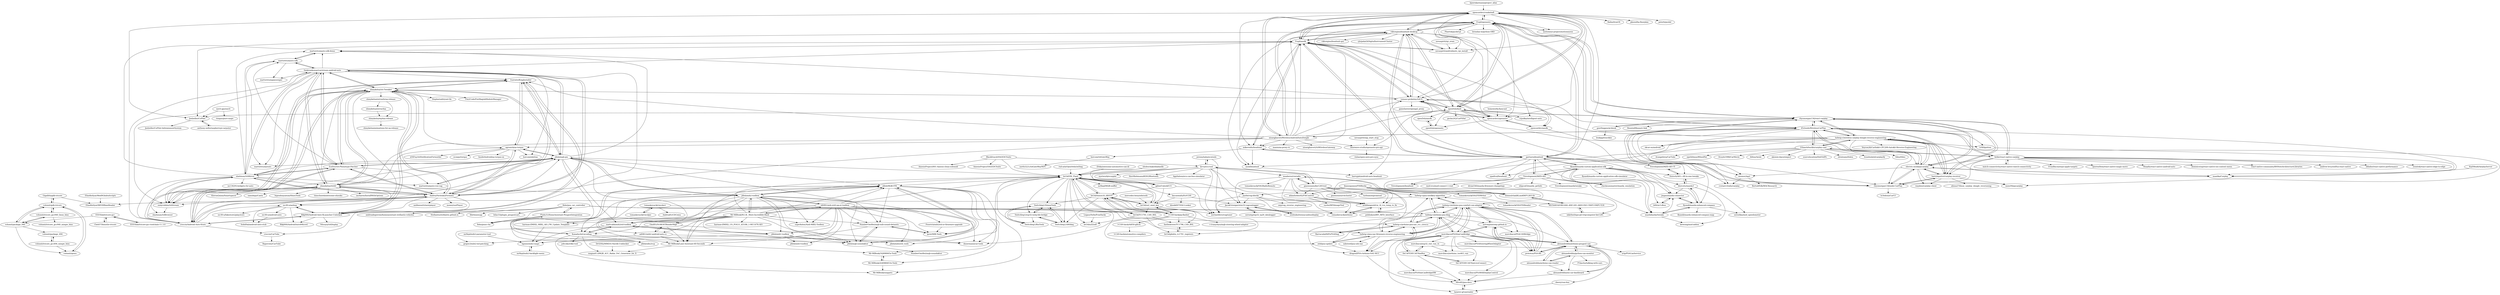 digraph G {
"opencardev/crankshaft" -> "f1xpl/openauto"
"opencardev/crankshaft" -> "viktorgino/headunit-desktop"
"opencardev/crankshaft" -> "f1xpl/aasdk"
"opencardev/crankshaft" -> "openDsh/dash"
"opencardev/crankshaft" -> "opencardev/openauto"
"opencardev/crankshaft" -> "novaspirit/androidauto_rpi_install"
"opencardev/crankshaft" -> "tomasz-grobelny/AACS"
"opencardev/crankshaft" -> "nisargjhaveri/WirelessAndroidAutoDongle"
"opencardev/crankshaft" -> "gartnera/headunit"
"opencardev/crankshaft" -> "Joelzeller/CoPilot"
"opencardev/crankshaft" -> "motioneye-project/motioneyeos" ["e"=1]
"opencardev/crankshaft" -> "mikereidis/headunit"
"opencardev/crankshaft" -> "Ralim/IronOS" ["e"=1]
"opencardev/crankshaft" -> "pkozul/ha-floorplan" ["e"=1]
"opencardev/crankshaft" -> "peterh/pyobd" ["e"=1]
"f1xpl/openauto" -> "opencardev/crankshaft"
"f1xpl/openauto" -> "f1xpl/aasdk"
"f1xpl/openauto" -> "viktorgino/headunit-desktop"
"f1xpl/openauto" -> "openDsh/dash"
"f1xpl/openauto" -> "novaspirit/androidauto_rpi_install"
"f1xpl/openauto" -> "opencardev/openauto"
"f1xpl/openauto" -> "gartnera/headunit"
"f1xpl/openauto" -> "tomasz-grobelny/AACS"
"f1xpl/openauto" -> "rhysmorgan134/react-carplay"
"f1xpl/openauto" -> "mikereidis/headunit"
"f1xpl/openauto" -> "45clouds/WirelessCarPlay"
"f1xpl/openauto" -> "nisargjhaveri/WirelessAndroidAutoDongle"
"f1xpl/openauto" -> "motioneye-project/motioneyeos" ["e"=1]
"f1xpl/openauto" -> "Pbartek/pyobd-pi" ["e"=1]
"f1xpl/openauto" -> "brendan-w/python-OBD" ["e"=1]
"birkir/react-native-carplay" -> "oblador/react-native-performance" ["e"=1]
"birkir/react-native-carplay" -> "45clouds/WirelessCarPlay"
"birkir/react-native-carplay" -> "rhysmorgan134/react-carplay"
"birkir/react-native-carplay" -> "zoontek/react-native-edge-to-edge" ["e"=1]
"birkir/react-native-carplay" -> "watch-connectivity/react-native-watch-connectivity" ["e"=1]
"birkir/react-native-carplay" -> "dominicstop/react-native-ios-context-menu" ["e"=1]
"birkir/react-native-carplay" -> "react-native-community/RNNewArchitectureLibraries" ["e"=1]
"birkir/react-native-carplay" -> "EthanArbuckle/carplay-cast"
"birkir/react-native-carplay" -> "andrew-levy/swiftui-react-native" ["e"=1]
"birkir/react-native-carplay" -> "electric-monk/pycarplay"
"birkir/react-native-carplay" -> "harrylepotter/carplay-receiver"
"birkir/react-native-carplay" -> "rhysmorgan134/node-CarPlay"
"birkir/react-native-carplay" -> "EvanBacon/expo-apple-targets" ["e"=1]
"birkir/react-native-carplay" -> "IjzerenHein/react-native-magic-move" ["e"=1]
"birkir/react-native-carplay" -> "Shopify/react-native-android-auto"
"jeremyhahn/ecutools" -> "fjvva/ecu-tool" ["e"=1]
"jeremyhahn/ecutools" -> "michaeldove/vagtuner" ["e"=1]
"homeworkc/lazycast" -> "opencardev/openauto" ["e"=1]
"KqSMea8/AirplayServer" -> "maaiika/Carplay" ["e"=1]
"LegacyNsfw/PcmHacks" -> "bri3d/a2l2xdf" ["e"=1]
"fjvva/ecu-tool" -> "jeremyhahn/ecutools" ["e"=1]
"fjvva/ecu-tool" -> "arildlangseid/vw_t4_tcu_temp_to_fis"
"fjvva/ecu-tool" -> "michaeldove/vagtuner"
"fjvva/ecu-tool" -> "mnaberez/vwradio"
"fjvva/ecu-tool" -> "nyetwurk/ecuxplot" ["e"=1]
"fjvva/ecu-tool" -> "gmenounos/kw1281test"
"fjvva/ecu-tool" -> "bri3d/VW_Flash"
"fjvva/ecu-tool" -> "HerrRiebmann/KDS2Bluetooth" ["e"=1]
"fjvva/ecu-tool" -> "JacekGreniger/stm32-vagcanlogger"
"fjvva/ecu-tool" -> "AppSaloon/ecu-can-bus-simulator"
"fjvva/ecu-tool" -> "jglim/UnlockECU" ["e"=1]
"f1xpl/aasdk" -> "tomasz-grobelny/AACS"
"f1xpl/aasdk" -> "opencardev/openauto"
"f1xpl/aasdk" -> "viktorgino/headunit-desktop"
"f1xpl/aasdk" -> "f1xpl/openauto"
"f1xpl/aasdk" -> "opencardev/aasdk"
"f1xpl/aasdk" -> "mikereidis/headunit"
"f1xpl/aasdk" -> "gartnera/headunit"
"f1xpl/aasdk" -> "anod/headunit"
"f1xpl/aasdk" -> "opencardev/crankshaft"
"f1xpl/aasdk" -> "novaspirit/androidauto_rpi_install"
"f1xpl/aasdk" -> "martoreto/aauto-sdk-demo"
"bjoernkarmann/project_alias" -> "opencardev/crankshaft" ["e"=1]
"novaspirit/androidauto_rpi_install" -> "f1xpl/aasdk"
"novaspirit/androidauto_rpi_install" -> "viktorgino/headunit-desktop"
"slashmax/AAMirror" -> "Eselter/AA-Phenotype-Patcher"
"slashmax/AAMirror" -> "endyrubbin/AAStream"
"slashmax/AAMirror" -> "thekirankumar/carstream-android-auto"
"slashmax/AAMirror" -> "shmykelsa/AA-Tweaker"
"slashmax/AAMirror" -> "martoreto/aauto-sdk"
"slashmax/AAMirror" -> "jilleb/mqb-pm"
"slashmax/AAMirror" -> "AndreyPavlenko/Fermata"
"slashmax/AAMirror" -> "croccio/Android-Auto-Store"
"slashmax/AAMirror" -> "martoreto/aauto-sdk-demo"
"slashmax/AAMirror" -> "f1xpl/aasdk"
"slashmax/AAMirror" -> "slashmax/AABrowser"
"slashmax/AAMirror" -> "shmykelsa/AAAD"
"slashmax/AAMirror" -> "ns130291/widgets-for-auto"
"slashmax/AAMirror" -> "martoreto/aauto-vex-vag"
"thekirankumar/carstream-android-auto" -> "martoreto/aauto-sdk"
"thekirankumar/carstream-android-auto" -> "Eselter/AA-Phenotype-Patcher"
"thekirankumar/carstream-android-auto" -> "slashmax/AAMirror"
"thekirankumar/carstream-android-auto" -> "AndreyPavlenko/Fermata"
"thekirankumar/carstream-android-auto" -> "shmykelsa/AA-Tweaker"
"thekirankumar/carstream-android-auto" -> "Rikj000/Android-Auto-XLauncher-Unlocked"
"thekirankumar/carstream-android-auto" -> "jilleb/mqb-pm"
"thekirankumar/carstream-android-auto" -> "martoreto/aastats"
"thekirankumar/carstream-android-auto" -> "endyrubbin/AAStream"
"thekirankumar/carstream-android-auto" -> "martoreto/aauto-sdk-demo"
"thekirankumar/carstream-android-auto" -> "borconi/obd2aa"
"thekirankumar/carstream-android-auto" -> "martoreto/aapassenger"
"thekirankumar/carstream-android-auto" -> "shmykelsa/AAAD"
"thekirankumar/carstream-android-auto" -> "fcaronte/KingInstaller"
"thekirankumar/carstream-android-auto" -> "f1xpl/aasdk"
"ludwig-v/arduino-psa-comfort-can-adapter" -> "ludwig-v/arduino-psa-diag"
"ludwig-v/arduino-psa-comfort-can-adapter" -> "morcibacsi/PSACANBridge"
"ludwig-v/arduino-psa-comfort-can-adapter" -> "ludwig-v/arduino-psa-nac_rcc_cirocco"
"ludwig-v/arduino-psa-comfort-can-adapter" -> "autowp/autowp.github.io"
"ludwig-v/arduino-psa-comfort-can-adapter" -> "ludwig-v/psa-seedkey-algorithm"
"ludwig-v/arduino-psa-comfort-can-adapter" -> "morcibacsi/PSAVanCanBridge"
"ludwig-v/arduino-psa-comfort-can-adapter" -> "dragouf/PSA-Arduino-NAC-RCC"
"ludwig-v/arduino-psa-comfort-can-adapter" -> "ludwig-v/psa-nac-firmware-reverse-engineering"
"ludwig-v/arduino-psa-comfort-can-adapter" -> "prototux/PSA-RE"
"ludwig-v/arduino-psa-comfort-can-adapter" -> "alexandreblin/arduino-peugeot-can"
"tomaskovacik/arduino" -> "arildlangseid/vw_t4_tcu_temp_to_fis"
"mnaberez/vwradio" -> "domnulvlad/KLineKWP1281Lib"
"mnaberez/vwradio" -> "gmenounos/kw1281test"
"mnaberez/vwradio" -> "arildlangseid/vw_t4_tcu_temp_to_fis"
"mnaberez/vwradio" -> "tomaskovacik/arduino"
"mnaberez/vwradio" -> "JacekGreniger/stm32-vagcanlogger"
"mnaberez/vwradio" -> "tomaskovacik/VAGRadioRemote"
"mnaberez/vwradio" -> "adamforbes92/FISCuntrol"
"tomaskovacik/VAGFISWriter" -> "tomaskovacik/VAGFISReader"
"JacekGreniger/stm32-vagcanlogger" -> "seishuku/teensycanbusdisplay"
"JacekGreniger/stm32-vagcanlogger" -> "xerootg/esp32_tp20_datalogger"
"martoreto/aauto-vex-vag" -> "jilleb/mqb-pm"
"jilleb/mqb-pm" -> "martoreto/aauto-vex-vag"
"jilleb/mqb-pm" -> "martoreto/aastats"
"jilleb/mqb-pm" -> "jilleb/mib2-toolbox"
"jilleb/mqb-pm" -> "agronick/aa-torque"
"jilleb/mqb-pm" -> "jilleb/MQB-FPA"
"jilleb/mqb-pm" -> "Eselter/AA-Phenotype-Patcher"
"jilleb/mqb-pm" -> "jilleb/mqb-soundaktor"
"jilleb/mqb-pm" -> "bri3d/VW_Flash"
"jilleb/mqb-pm" -> "jilleb/odis2vcp"
"jilleb/mqb-pm" -> "mattcabb/mib2std-toolbox"
"jilleb/mqb-pm" -> "shmykelsa/AA-Tweaker"
"jilleb/mqb-pm" -> "thekirankumar/carstream-android-auto"
"jilleb/mqb-pm" -> "martoreto/aauto-sdk-demo"
"jilleb/mqb-pm" -> "endyrubbin/AAStream"
"jilleb/mqb-pm" -> "Mr-MIBonk/Lane-Assistant-60-Seconds"
"opencardev/aasdk" -> "opencardev/openauto"
"opencardev/aasdk" -> "cvetaevvitaliy/carplay"
"martoreto/aauto-sdk" -> "martoreto/aauto-sdk-demo"
"martoreto/aauto-sdk" -> "martoreto/aastats"
"martoreto/aauto-sdk" -> "martoreto/aapassenger"
"martoreto/aauto-sdk" -> "thekirankumar/carstream-android-auto"
"Eselter/AA-Phenotype-Patcher" -> "endyrubbin/AAStream"
"Eselter/AA-Phenotype-Patcher" -> "slashmax/AAMirror"
"Eselter/AA-Phenotype-Patcher" -> "shmykelsa/AA-Tweaker"
"Eselter/AA-Phenotype-Patcher" -> "thekirankumar/carstream-android-auto"
"Eselter/AA-Phenotype-Patcher" -> "martoreto/aauto-vex-vag"
"Eselter/AA-Phenotype-Patcher" -> "jilleb/mqb-pm"
"Eselter/AA-Phenotype-Patcher" -> "AndreyPavlenko/Fermata"
"Eselter/AA-Phenotype-Patcher" -> "martoreto/aauto-sdk"
"borconi/AAGateWay" -> "north3221/AAGateWayWiFi"
"adamforbes92/FISCuntrol" -> "arildlangseid/vw_t4_tcu_temp_to_fis"
"adamforbes92/FISCuntrol" -> "tomaskovacik/arduino"
"adamforbes92/FISCuntrol" -> "surdu/MFAImageTool"
"opencardev/openauto" -> "tomasz-grobelny/AACS"
"opencardev/openauto" -> "opencardev/aasdk"
"opencardev/openauto" -> "f1xpl/aasdk"
"opencardev/openauto" -> "openDsh/openauto"
"ibanezgomez/FISBlocks" -> "adamforbes92/FISCuntrol"
"ibanezgomez/FISBlocks" -> "arildlangseid/vw_t4_tcu_temp_to_fis"
"ibanezgomez/FISBlocks" -> "tomaskovacik/arduino"
"ibanezgomez/FISBlocks" -> "mkirbst/lupo-gti-tripcomputer-kw1281"
"ibanezgomez/FISBlocks" -> "jazdw/vag-blocks"
"ibanezgomez/FISBlocks" -> "domnulvlad/KLineKWP1281Lib"
"ibanezgomez/FISBlocks" -> "tomaskovacik/VAGFISWriter"
"ibanezgomez/FISBlocks" -> "RXTX4816/OBD-KKL-KW1281-ARDUINO-TRIPCOMPUTER"
"morcibacsi/esp32_rmt_van_rx" -> "0xCAFEDECAF/VanBus"
"morcibacsi/esp32_rmt_van_rx" -> "dwery/van-bus"
"morcibacsi/esp32_rmt_van_rx" -> "morcibacsi/arduino_tss463_van"
"Cheb57/binutils-tricore" -> "EEESlab/tricore-gcc"
"martoreto/aauto-sdk-demo" -> "martoreto/aauto-sdk"
"endyrubbin/AAStream" -> "Eselter/AA-Phenotype-Patcher"
"endyrubbin/AAStream" -> "slashmax/AAMirror"
"endyrubbin/AAStream" -> "slashmax/AABrowser"
"b3ll/Ignition" -> "maaiika/Carplay"
"AndreyPavlenko/Fermata" -> "fcaronte/KingInstaller"
"AndreyPavlenko/Fermata" -> "shmykelsa/AA-Tweaker"
"AndreyPavlenko/Fermata" -> "shmykelsa/AAAD"
"AndreyPavlenko/Fermata" -> "croccio/Android-Auto-Store"
"AndreyPavlenko/Fermata" -> "thekirankumar/carstream-android-auto"
"AndreyPavlenko/Fermata" -> "Rikj000/Android-Auto-XLauncher-Unlocked"
"AndreyPavlenko/Fermata" -> "Eselter/AA-Phenotype-Patcher"
"AndreyPavlenko/Fermata" -> "moneytoo/Player" ["e"=1]
"AndreyPavlenko/Fermata" -> "jilleb/mqb-pm"
"AndreyPavlenko/Fermata" -> "endyrubbin/AAStream"
"AndreyPavlenko/Fermata" -> "sn-00-x/aa4mg"
"AndreyPavlenko/Fermata" -> "agronick/aa-torque"
"AndreyPavlenko/Fermata" -> "slashmax/AAMirror"
"AndreyPavlenko/Fermata" -> "croccio/CarTube"
"AndreyPavlenko/Fermata" -> "anilbeesetti/nextplayer" ["e"=1]
"jilleb/mib2-toolbox" -> "olli991/mib-std2-pq-zr-toolbox"
"jilleb/mib2-toolbox" -> "Mr-MIBonk/M.I.B._More-Incredible-Bash"
"jilleb/mib2-toolbox" -> "jilleb/MQB-FPA"
"jilleb/mib2-toolbox" -> "mattcabb/mib2std-toolbox"
"jilleb/mib2-toolbox" -> "jilleb/mib1-toolbox"
"jilleb/mib2-toolbox" -> "OneB1t/VcMOSTRenderMqb"
"jilleb/mib2-toolbox" -> "bri3d/VW_Flash"
"jilleb/mib2-toolbox" -> "jilleb/mqb-pm"
"jilleb/mib2-toolbox" -> "adi961/mib2-android-auto-vc"
"jilleb/mib2-toolbox" -> "Kanaduchi/vwcoding"
"jilleb/mib2-toolbox" -> "superkolos/Audi-MIB2-Toolbox"
"jilleb/mib2-toolbox" -> "lprot/MIB-Tools"
"jilleb/mib2-toolbox" -> "harman-f/MHI2_MIB2_AIO_FW_Update_Template"
"jilleb/mib2-toolbox" -> "jilleb/mqb-soundaktor"
"jilleb/mib2-toolbox" -> "NumberOneBot/mqb-mib-sound-datasets"
"tomasz-grobelny/AACS" -> "opencardev/openauto"
"tomasz-grobelny/AACS" -> "f1xpl/aasdk"
"tomasz-grobelny/AACS" -> "opencardev/aasdk"
"tomasz-grobelny/AACS" -> "openDsh/dash"
"tomasz-grobelny/AACS" -> "gamelaster/opengal_proxy"
"tomasz-grobelny/AACS" -> "viktorgino/headunit-desktop"
"tomasz-grobelny/AACS" -> "harryjph/android-auto-headunit"
"tomasz-grobelny/AACS" -> "martoreto/aauto-sdk-demo"
"45clouds/WirelessCarPlay" -> "ludwig-v/wireless-carplay-dongle-reverse-engineering"
"45clouds/WirelessCarPlay" -> "electric-monk/pycarplay"
"45clouds/WirelessCarPlay" -> "harrylepotter/carplay-receiver"
"45clouds/WirelessCarPlay" -> "maaiika/Carplay"
"45clouds/WirelessCarPlay" -> "rhysmorgan134/react-carplay"
"45clouds/WirelessCarPlay" -> "birkir/react-native-carplay"
"45clouds/WirelessCarPlay" -> "EthanArbuckle/carplay-cast"
"45clouds/WirelessCarPlay" -> "b3ll/Ignition"
"45clouds/WirelessCarPlay" -> "rhysmorgan134/node-CarPlay"
"45clouds/WirelessCarPlay" -> "tomasz-grobelny/AACS"
"45clouds/WirelessCarPlay" -> "wiomoc/iap2"
"45clouds/WirelessCarPlay" -> "nisargjhaveri/WirelessAndroidAutoDongle"
"45clouds/WirelessCarPlay" -> "okcar-os/android" ["e"=1]
"45clouds/WirelessCarPlay" -> "f1xpl/openauto"
"45clouds/WirelessCarPlay" -> "cvetaevvitaliy/carplay"
"electric-monk/pycarplay" -> "harrylepotter/carplay-receiver"
"electric-monk/pycarplay" -> "rhysmorgan134/node-CarPlay"
"electric-monk/pycarplay" -> "ludwig-v/wireless-carplay-dongle-reverse-engineering"
"electric-monk/pycarplay" -> "45clouds/WirelessCarPlay"
"electric-monk/pycarplay" -> "rhysmorgan134/react-carplay"
"electric-monk/pycarplay" -> "maaiika/Carplay"
"electric-monk/pycarplay" -> "mzyy94/gocarplay"
"electric-monk/pycarplay" -> "rayphee/carplay-client"
"electric-monk/pycarplay" -> "wiomoc/iap2"
"openDsh/dash" -> "rsjudka/intelligent-auto"
"openDsh/dash" -> "openDsh/openauto"
"openDsh/dash" -> "viktorgino/headunit-desktop"
"openDsh/dash" -> "gecko242/CarPiHat"
"openDsh/dash" -> "tomasz-grobelny/AACS"
"openDsh/dash" -> "rhysmorgan134/react-carplay"
"openDsh/dash" -> "opencardev/crankshaft"
"openDsh/dash" -> "openDsh/aasdk"
"openDsh/dash" -> "opencardev/openauto"
"openDsh/dash" -> "f1xpl/openauto"
"openDsh/dash" -> "rhysmorgan134/node-CarPlay"
"openDsh/dash" -> "bluewave-studio/openauto-pro-api"
"openDsh/dash" -> "Joelzeller/CoPilot"
"openDsh/dash" -> "electric-monk/pycarplay"
"openDsh/dash" -> "f1xpl/aasdk"
"gmenounos/kw1281test" -> "mnaberez/vwradio"
"gmenounos/kw1281test" -> "turboat/eepromtool"
"gmenounos/kw1281test" -> "domnulvlad/KLineKWP1281Lib"
"gmenounos/kw1281test" -> "fjvva/ecu-tool"
"gmenounos/kw1281test" -> "arildlangseid/vw_t4_tcu_temp_to_fis"
"gmenounos/kw1281test" -> "adamforbes92/FISCuntrol"
"gmenounos/kw1281test" -> "gmenounos/vwcluster"
"Kanaduchi/vwcoding" -> "mattcabb/mib2std-toolbox"
"Kanaduchi/vwcoding" -> "jilleb/odis2vcp"
"Kanaduchi/vwcoding" -> "jilleb/MQB-FPA"
"Kanaduchi/vwcoding" -> "joltcoke/rdks-tool"
"Kanaduchi/vwcoding" -> "magna413/MQB_ACC_Radar_FeC_Generator_for_X"
"Kanaduchi/vwcoding" -> "jilleb/mqb-soundaktor"
"Kanaduchi/vwcoding" -> "Mr-MIBonk/snippets"
"xerootg/esp32_tp20_datalogger" -> "JacekGreniger/stm32-vagcanlogger"
"morcibacsi/PSAVanCanBridge" -> "0xCAFEDECAF/VanBus"
"morcibacsi/PSAVanCanBridge" -> "autowp/autowp.github.io"
"morcibacsi/PSAVanCanBridge" -> "morcibacsi/PSAVanCanBridgeHW"
"morcibacsi/PSAVanCanBridge" -> "ludwig-v/arduino-psa-comfort-can-adapter"
"morcibacsi/PSAVanCanBridge" -> "morcibacsi/esp32_rmt_van_rx"
"morcibacsi/PSAVanCanBridge" -> "0xCAFEDECAF/VanLiveConnect"
"morcibacsi/PSAVanCanBridge" -> "prototux/PSA-RE"
"morcibacsi/PSAVanCanBridge" -> "morcibacsi/PSAWifiDisplayControl"
"morcibacsi/PSAVanCanBridge" -> "alexandreblin/arduino-peugeot-can"
"morcibacsi/PSAVanCanBridge" -> "ludwig-v/arduino-psa-diag"
"morcibacsi/PSAVanCanBridge" -> "morcibacsi/PSASteeringWheelAdapter"
"morcibacsi/PSAVanCanBridge" -> "Mive82/psa-docs"
"morcibacsi/PSAVanCanBridge" -> "lazarov-g/vanreader"
"morcibacsi/PSAVanCanBridge" -> "morcibacsi/arduino_tss463_van"
"mattcabb/mib2std-toolbox" -> "jilleb/mib1-toolbox"
"mattcabb/mib2std-toolbox" -> "Kanaduchi/vwcoding"
"mattcabb/mib2std-toolbox" -> "jilleb/mib2std_tools"
"mattcabb/mib2std-toolbox" -> "hgnme/mib2-maps"
"ludwig-v/arduino-psa-nac_rcc_cirocco" -> "ludwig-v/arduino-psa-diag"
"ludwig-v/arduino-psa-nac_rcc_cirocco" -> "dragouf/PSA-Arduino-NAC-RCC"
"ludwig-v/arduino-psa-nac_rcc_cirocco" -> "ludwig-v/arduino-psa-comfort-can-adapter"
"ludwig-v/arduino-psa-nac_rcc_cirocco" -> "ludwig-v/psa-nac-firmware-reverse-engineering"
"ludwig-v/arduino-psa-nac_rcc_cirocco" -> "Barracuda09/PyPSADiag"
"jilleb/mib1-toolbox" -> "jilleb/mib3-toolbox"
"jilleb/mib1-toolbox" -> "jilleb/mib2std_tools"
"jilleb/mib1-toolbox" -> "mattcabb/mib2std-toolbox"
"jilleb/mib1-toolbox" -> "jilleb/mqb-soundaktor"
"jilleb/mib1-toolbox" -> "hgnme/mib2-maps"
"shmykelsa/extrasforaa-release" -> "shmykelsa/extras4aa"
"shmykelsa/extrasforaa-release" -> "shmykelsa/wp4aa-release"
"openDsh/aasdk" -> "openDsh/openauto"
"openDsh/openauto" -> "openDsh/aasdk"
"0xCAFEDECAF/VanBus" -> "0xCAFEDECAF/VanLiveConnect"
"0xCAFEDECAF/VanBus" -> "morcibacsi/esp32_rmt_van_rx"
"0xCAFEDECAF/VanBus" -> "Mive82/psa-docs"
"0xCAFEDECAF/VanBus" -> "morcibacsi/PSAVanCanBridge"
"baconwaifu/PyVCDS" -> "klosik007/VAG-Looker"
"baconwaifu/PyVCDS" -> "bri3d/sa2_seed_key"
"baconwaifu/PyVCDS" -> "JacekGreniger/stm32-vagcanlogger"
"morcibacsi/PSAWifiDisplayControl" -> "Mive82/psa-docs"
"prototux/PSA-RE" -> "alexandreblin/arduino-peugeot-can"
"prototux/PSA-RE" -> "autowp/autowp.github.io"
"prototux/PSA-RE" -> "ludwig-v/psa-seedkey-algorithm"
"prototux/PSA-RE" -> "ludwig-v/arduino-psa-comfort-can-adapter"
"morcibacsi/PSAVanCanBridgeHW" -> "Mive82/psa-docs"
"maaiika/Carplay" -> "electric-monk/pycarplay"
"shmykelsa/extras4aa" -> "shmykelsa/wp4aa-release"
"b0lt/m3-dbus" -> "jmgao/mazda-connector"
"shmykelsa/wp4aa-release" -> "shmykelsa/animations-for-aa-release"
"rhysmorgan134/react-carplay" -> "rhysmorgan134/node-CarPlay"
"rhysmorgan134/react-carplay" -> "electric-monk/pycarplay"
"rhysmorgan134/react-carplay" -> "harrylepotter/carplay-receiver"
"rhysmorgan134/react-carplay" -> "45clouds/WirelessCarPlay"
"rhysmorgan134/react-carplay" -> "openDsh/dash"
"rhysmorgan134/react-carplay" -> "ludwig-v/wireless-carplay-dongle-reverse-engineering"
"rhysmorgan134/react-carplay" -> "birkir/react-native-carplay"
"rhysmorgan134/react-carplay" -> "BoostedMoose/v-link" ["e"=1]
"rhysmorgan134/react-carplay" -> "geerlingguy/pi-kiosk"
"rhysmorgan134/react-carplay" -> "f1xpl/openauto"
"iDoka/awesome-automotive-can-id" -> "bri3d/VW_Flash" ["e"=1]
"shmykelsa/AA-Tweaker" -> "Rikj000/Android-Auto-XLauncher-Unlocked"
"shmykelsa/AA-Tweaker" -> "AndreyPavlenko/Fermata"
"shmykelsa/AA-Tweaker" -> "fcaronte/KingInstaller"
"shmykelsa/AA-Tweaker" -> "Eselter/AA-Phenotype-Patcher"
"shmykelsa/AA-Tweaker" -> "shmykelsa/AAAD"
"shmykelsa/AA-Tweaker" -> "croccio/Android-Auto-Store"
"shmykelsa/AA-Tweaker" -> "sn-00-x/aa4mg"
"shmykelsa/AA-Tweaker" -> "shmykelsa/extrasforaa-release"
"shmykelsa/AA-Tweaker" -> "thekirankumar/carstream-android-auto"
"shmykelsa/AA-Tweaker" -> "jilleb/mqb-pm"
"shmykelsa/AA-Tweaker" -> "tomasz-grobelny/AACS"
"shmykelsa/AA-Tweaker" -> "endyrubbin/AAStream"
"shmykelsa/AA-Tweaker" -> "slashmax/AAMirror"
"shmykelsa/AA-Tweaker" -> "Displax/safetynet-fix" ["e"=1]
"shmykelsa/AA-Tweaker" -> "Fox2Code/FoxMagiskModuleManager" ["e"=1]
"rnd-ash/OpenVehicleDiag" -> "bri3d/VW_Flash" ["e"=1]
"shmykelsa/AAAD" -> "AndreyPavlenko/Fermata"
"shmykelsa/AAAD" -> "croccio/Android-Auto-Store"
"shmykelsa/AAAD" -> "shmykelsa/AA-Tweaker"
"shmykelsa/AAAD" -> "fcaronte/KingInstaller"
"shmykelsa/AAAD" -> "Rikj000/Android-Auto-XLauncher-Unlocked"
"shmykelsa/AAAD" -> "thekirankumar/carstream-android-auto"
"shmykelsa/AAAD" -> "jilleb/mqb-pm"
"shmykelsa/AAAD" -> "agronick/aa-torque"
"shmykelsa/AAAD" -> "legendsayantan/ShizuTools" ["e"=1]
"shmykelsa/AAAD" -> "endyrubbin/AAStream"
"shmykelsa/AAAD" -> "timschneeb/awesome-shizuku" ["e"=1]
"shmykelsa/AAAD" -> "jilleb/mib2-toolbox"
"shmykelsa/AAAD" -> "zacharee/InstallWithOptions" ["e"=1]
"shmykelsa/AAAD" -> "KieronQuinn/Smartspacer" ["e"=1]
"shmykelsa/AAAD" -> "samolego/Canta" ["e"=1]
"Flodu31/HomeAssistant-PeugeotIntegration" -> "flobz/psa_car_controller"
"Flodu31/HomeAssistant-PeugeotIntegration" -> "flobz/psacc-ha"
"ludwig-v/wireless-carplay-dongle-reverse-engineering" -> "45clouds/WirelessCarPlay"
"ludwig-v/wireless-carplay-dongle-reverse-engineering" -> "electric-monk/pycarplay"
"ludwig-v/wireless-carplay-dongle-reverse-engineering" -> "harrylepotter/carplay-receiver"
"ludwig-v/wireless-carplay-dongle-reverse-engineering" -> "maaiika/Carplay"
"ludwig-v/wireless-carplay-dongle-reverse-engineering" -> "Veyron2K/Carlinkit-CPC200-Autokit-Reverse-Engineering"
"ludwig-v/wireless-carplay-dongle-reverse-engineering" -> "rhysmorgan134/react-carplay"
"ludwig-v/wireless-carplay-dongle-reverse-engineering" -> "rhysmorgan134/node-CarPlay"
"ludwig-v/wireless-carplay-dongle-reverse-engineering" -> "okcar-os/android" ["e"=1]
"ludwig-v/wireless-carplay-dongle-reverse-engineering" -> "wiomoc/iap2"
"ludwig-v/wireless-carplay-dongle-reverse-engineering" -> "EthanArbuckle/carplay-cast"
"ludwig-v/wireless-carplay-dongle-reverse-engineering" -> "b3ll/Ignition"
"ludwig-v/wireless-carplay-dongle-reverse-engineering" -> "mzyy94/gocarplay"
"ludwig-v/wireless-carplay-dongle-reverse-engineering" -> "ludwig-v/psa-nac-firmware-reverse-engineering"
"ludwig-v/wireless-carplay-dongle-reverse-engineering" -> "tomasz-grobelny/AACS"
"ludwig-v/wireless-carplay-dongle-reverse-engineering" -> "ludwig-v/arduino-psa-comfort-can-adapter"
"olli991/mib-std2-pq-zr-toolbox" -> "jilleb/mib2-toolbox"
"olli991/mib-std2-pq-zr-toolbox" -> "Mr-MIBonk/M.I.B._More-Incredible-Bash"
"olli991/mib-std2-pq-zr-toolbox" -> "mattcabb/mib2std-toolbox"
"olli991/mib-std2-pq-zr-toolbox" -> "jilleb/MQB-FPA"
"olli991/mib-std2-pq-zr-toolbox" -> "jilleb/mib1-toolbox"
"olli991/mib-std2-pq-zr-toolbox" -> "Feserich/mib2std-zr-firmware-upgrade"
"olli991/mib-std2-pq-zr-toolbox" -> "lprot/MIB-Tools"
"olli991/mib-std2-pq-zr-toolbox" -> "bri3d/VW_Flash"
"olli991/mib-std2-pq-zr-toolbox" -> "jilleb/mib3-toolbox"
"olli991/mib-std2-pq-zr-toolbox" -> "Kanaduchi/vwcoding"
"olli991/mib-std2-pq-zr-toolbox" -> "jilleb/mib2std_tools"
"olli991/mib-std2-pq-zr-toolbox" -> "superkolos/Audi-MIB2-Toolbox"
"olli991/mib-std2-pq-zr-toolbox" -> "NumberOneBot/mqb-mib-sound-datasets"
"olli991/mib-std2-pq-zr-toolbox" -> "dnoermann/car-tools"
"olli991/mib-std2-pq-zr-toolbox" -> "Mr-MIBonk/Lane-Assistant-60-Seconds"
"bri3d/VW_Flash" -> "bri3d/Simos18_SBOOT"
"bri3d/VW_Flash" -> "bri3d/sa2_seed_key"
"bri3d/VW_Flash" -> "Switchleg1/SimosTools"
"bri3d/VW_Flash" -> "I-CAN-hack/pq-flasher"
"bri3d/VW_Flash" -> "Switchleg1/esp32-isotp-ble-bridge"
"bri3d/VW_Flash" -> "bri3d/TC1791_CAN_BSL"
"bri3d/VW_Flash" -> "Switchleg1/AMAleg"
"bri3d/VW_Flash" -> "dnoermann/car-tools"
"bri3d/VW_Flash" -> "jglim/UnlockECU" ["e"=1]
"bri3d/VW_Flash" -> "mrfixpl/MQB-sniffer"
"bri3d/VW_Flash" -> "Switchleg1/BinToolz"
"bri3d/VW_Flash" -> "baconwaifu/PyVCDS"
"bri3d/VW_Flash" -> "michaeldove/vagtuner"
"bri3d/VW_Flash" -> "jilleb/MQB-FPA"
"bri3d/VW_Flash" -> "bri3d/a2l2xdf"
"bri3d/sa2_seed_key" -> "I-CAN-hack/pq-flasher"
"bri3d/sa2_seed_key" -> "bri3d/Simos18_SBOOT"
"bri3d/sa2_seed_key" -> "bri3d/VW_Flash"
"bri3d/sa2_seed_key" -> "michaeldove/vagtuner"
"bri3d/sa2_seed_key" -> "bri3d/TC1791_CAN_BSL"
"bri3d/TC1791_CAN_BSL" -> "bri3d/Simos18_SBOOT"
"bri3d/TC1791_CAN_BSL" -> "bri3d/a2l2xdf"
"bri3d/TC1791_CAN_BSL" -> "bri3d/ghidra_tc1791_registers"
"bri3d/TC1791_CAN_BSL" -> "fastboatster/TC1796_CAN_BSL"
"bri3d/Simos18_SBOOT" -> "bri3d/TC1791_CAN_BSL"
"bri3d/Simos18_SBOOT" -> "bri3d/sa2_seed_key"
"bri3d/Simos18_SBOOT" -> "Switchleg1/SimosTools"
"bri3d/Simos18_SBOOT" -> "bri3d/VW_Flash"
"bri3d/Simos18_SBOOT" -> "bri3d/ghidra_tc1791_registers"
"bri3d/Simos18_SBOOT" -> "fastboatster/TC1796_CAN_BSL"
"bri3d/Simos18_SBOOT" -> "Switchleg1/AMAleg"
"bri3d/Simos18_SBOOT" -> "I-CAN-hack/pq-flasher"
"ludwig-v/arduino-psa-diag" -> "ludwig-v/arduino-psa-nac_rcc_cirocco"
"ludwig-v/arduino-psa-diag" -> "ludwig-v/arduino-psa-comfort-can-adapter"
"ludwig-v/arduino-psa-diag" -> "ludwig-v/psa-seedkey-algorithm"
"ludwig-v/arduino-psa-diag" -> "ludwig-v/psa-nac-firmware-reverse-engineering"
"ludwig-v/arduino-psa-diag" -> "autowp/autowp.github.io"
"ludwig-v/arduino-psa-diag" -> "Barracuda09/PyPSADiag"
"ludwig-v/arduino-psa-diag" -> "morcibacsi/PSAVanCanBridge"
"ludwig-v/arduino-psa-diag" -> "prototux/PSA-RE"
"ludwig-v/arduino-psa-diag" -> "alexandreblin/arduino-peugeot-can"
"ludwig-v/arduino-psa-diag" -> "dragouf/PSA-Arduino-NAC-RCC"
"dragouf/PSA-Arduino-NAC-RCC" -> "ludwig-v/arduino-psa-nac_rcc_cirocco"
"dragouf/PSA-Arduino-NAC-RCC" -> "Mive82/psa-docs"
"flobz/psa_car_controller" -> "Flodu31/HomeAssistant-PeugeotIntegration"
"flobz/psa_car_controller" -> "flobz/psacc-ha"
"flobz/psa_car_controller" -> "ludwig-v/psa-nac-firmware-reverse-engineering"
"flobz/psa_car_controller" -> "lelas33/plugin_peugeotcars"
"flobz/psa_car_controller" -> "andreadegiovine/homeassistant-stellantis-vehicles"
"flobz/psa_car_controller" -> "ludwig-v/arduino-psa-nac_rcc_cirocco"
"flobz/psa_car_controller" -> "ludwig-v/arduino-psa-diag"
"flobz/psa_car_controller" -> "Stellantis/stellantis.github.io"
"flobz/psa_car_controller" -> "lbbrhzn/ocpp" ["e"=1]
"flobz/psa_car_controller" -> "zeld/psa-update"
"0xCAFEDECAF/VanLiveConnect" -> "0xCAFEDECAF/VanBus"
"autowp/autowp.github.io" -> "ludwig-v/arduino-psa-comfort-can-adapter"
"autowp/autowp.github.io" -> "morcibacsi/PSAVanCanBridge"
"autowp/autowp.github.io" -> "prototux/PSA-RE"
"autowp/autowp.github.io" -> "alexandreblin/arduino-peugeot-can"
"autowp/autowp.github.io" -> "morcibacsi/PSACANBridge"
"mercedes-benz/odxtools" -> "bri3d/sa2_seed_key" ["e"=1]
"mikereidis/headunit" -> "anod/headunit"
"mikereidis/headunit" -> "f1xpl/aasdk"
"mikereidis/headunit" -> "gartnera/headunit"
"mikereidis/headunit" -> "borconi/AAGateWay"
"navit-gps/navit" -> "Joelzeller/CoPilot"
"navit-gps/navit" -> "rinigus/pure-maps" ["e"=1]
"croccio/Android-Auto-Store" -> "fcaronte/KingInstaller"
"croccio/Android-Auto-Store" -> "Rikj000/Android-Auto-XLauncher-Unlocked"
"croccio/Android-Auto-Store" -> "shmykelsa/AAAD"
"croccio/Android-Auto-Store" -> "shmykelsa/AA-Tweaker"
"croccio/Android-Auto-Store" -> "AndreyPavlenko/Fermata"
"croccio/Android-Auto-Store" -> "sn-00-x/aa4mg"
"croccio/Android-Auto-Store" -> "thekirankumar/carstream-android-auto"
"croccio/Android-Auto-Store" -> "croccio/CarTube"
"croccio/Android-Auto-Store" -> "jilleb/mqb-pm"
"mazdahacks/tweaks" -> "flyandi/mazda-enhanced-compass"
"mazdahacks/tweaks" -> "kwwong/mzd-addon"
"mazdahacks/tweaks" -> "jmgao/mazda-connector"
"jilleb/MQB-FPA" -> "jilleb/mqb-soundaktor"
"jilleb/MQB-FPA" -> "NumberOneBot/mqb-mib-sound-datasets"
"jilleb/MQB-FPA" -> "jilleb/odis2vcp"
"jilleb/MQB-FPA" -> "Kanaduchi/vwcoding"
"jilleb/MQB-FPA" -> "jilleb/mib2std_tools"
"jilleb/MQB-FPA" -> "lprot/MIB-Tools"
"jilleb/MQB-FPA" -> "Mr-MIBonk/snippets"
"jilleb/MQB-FPA" -> "Mr-MIBonk/3Q098065x-Tools"
"jilleb/MQB-FPA" -> "jilleb/mib2-toolbox"
"jilleb/MQB-FPA" -> "Mr-MIBonk/2Q0980653x-Tools"
"jilleb/MQB-FPA" -> "Mr-MIBonk/Lane-Assistant-60-Seconds"
"ludwig-v/psa-seedkey-algorithm" -> "EliasKotlyar/MED9RamReader"
"ludwig-v/psa-seedkey-algorithm" -> "ludwig-v/arduino-psa-diag"
"ludwig-v/psa-seedkey-algorithm" -> "ludwig-v/arduino-psa-comfort-can-adapter"
"ludwig-v/psa-nac-firmware-reverse-engineering" -> "ludwig-v/arduino-psa-nac_rcc_cirocco"
"ludwig-v/psa-nac-firmware-reverse-engineering" -> "zeld/psa-update"
"ludwig-v/psa-nac-firmware-reverse-engineering" -> "ludwig-v/arduino-psa-comfort-can-adapter"
"ludwig-v/psa-nac-firmware-reverse-engineering" -> "ludwig-v/arduino-psa-diag"
"ludwig-v/psa-nac-firmware-reverse-engineering" -> "ludwig-v/psa-seedkey-algorithm"
"ludwig-v/psa-nac-firmware-reverse-engineering" -> "sabsteef/psa-uds-nac"
"ludwig-v/psa-nac-firmware-reverse-engineering" -> "dragouf/PSA-Arduino-NAC-RCC"
"jglim/UnlockECU" -> "bri3d/Simos18_SBOOT" ["e"=1]
"jglim/UnlockECU" -> "bri3d/sa2_seed_key" ["e"=1]
"jglim/UnlockECU" -> "bri3d/VW_Flash" ["e"=1]
"jglim/UnlockECU" -> "ludwig-v/psa-seedkey-algorithm" ["e"=1]
"EthanArbuckle/carplay-cast" -> "45clouds/WirelessCarPlay"
"EthanArbuckle/carplay-cast" -> "Avangelista/CarTube" ["e"=1]
"EthanArbuckle/carplay-cast" -> "birkir/react-native-carplay"
"EthanArbuckle/carplay-cast" -> "epeth0mus/WheelPal"
"EthanArbuckle/carplay-cast" -> "Dcsyhi1998/CarMovie" ["e"=1]
"EthanArbuckle/carplay-cast" -> "Al4ise/Azule" ["e"=1]
"EthanArbuckle/carplay-cast" -> "akemin-dayo/simject" ["e"=1]
"EthanArbuckle/carplay-cast" -> "sourcelocation/DebToIPA" ["e"=1]
"EthanArbuckle/carplay-cast" -> "zbrateam/Zebra" ["e"=1]
"EthanArbuckle/carplay-cast" -> "ludwig-v/wireless-carplay-dongle-reverse-engineering"
"EthanArbuckle/carplay-cast" -> "itsnebulalol/carplayify"
"EthanArbuckle/carplay-cast" -> "Sileo/Sileo" ["e"=1]
"harrylepotter/carplay-receiver" -> "electric-monk/pycarplay"
"harrylepotter/carplay-receiver" -> "45clouds/WirelessCarPlay"
"harrylepotter/carplay-receiver" -> "rhysmorgan134/react-carplay"
"harrylepotter/carplay-receiver" -> "rhysmorgan134/node-CarPlay"
"harrylepotter/carplay-receiver" -> "ludwig-v/wireless-carplay-dongle-reverse-engineering"
"harrylepotter/carplay-receiver" -> "mzyy94/gocarplay"
"harrylepotter/carplay-receiver" -> "rayphee/carplay-client"
"harrylepotter/carplay-receiver" -> "aliosa27/linux_carplay_dongle_reverseeng"
"croccio/CarTube" -> "Raperowy/CarTube"
"lprot/MIB-Tools" -> "NumberOneBot/mqb-mib-sound-datasets"
"hgnme/mib2-maps" -> "mrfixpl/mib2-backlight-menu"
"rhysmorgan134/node-CarPlay" -> "rhysmorgan134/react-carplay"
"rhysmorgan134/node-CarPlay" -> "electric-monk/pycarplay"
"rhysmorgan134/node-CarPlay" -> "harrylepotter/carplay-receiver"
"rhysmorgan134/node-CarPlay" -> "k-Dobosz/CarUI"
"novaspirit/oap_start_stop" -> "bluewave-studio/openauto-pro-api"
"jmgao/mazda-connector" -> "flyandi/mazda-enhanced-compass"
"jmgao/mazda-connector" -> "b0lt/m3-dbus"
"flyandi/mazda-enhanced-compass" -> "flyandi/mazda-enhanced-compass-map"
"flyandi/mazda-enhanced-compass" -> "jmgao/mazda-connector"
"flyandi/mazda-enhanced-compass" -> "mazdahacks/tweaks"
"flyandi/mazda-enhanced-compass" -> "serezhka/mzd_speedometer"
"flyandi/mazda-enhanced-compass" -> "diorcety/mazda3"
"bri3d/ghidra_tc1791_registers" -> "fastboatster/TC1796_CAN_BSL"
"Gigallith/gdb-tricore" -> "volumit/gdb-tricore"
"Gigallith/gdb-tricore" -> "EliasKotlyar/MED9RamReader"
"Feserich/mib2std-zr-firmware-upgrade" -> "lprot/MIB-Tools"
"flobz/psacc-ha" -> "Flodu31/HomeAssistant-PeugeotIntegration"
"Mr-MIBonk/M.I.B._More-Incredible-Bash" -> "jilleb/mib2-toolbox"
"Mr-MIBonk/M.I.B._More-Incredible-Bash" -> "olli991/mib-std2-pq-zr-toolbox"
"Mr-MIBonk/M.I.B._More-Incredible-Bash" -> "harman-f/MHI2_MIB2_AIO_FW_Update_Template"
"Mr-MIBonk/M.I.B._More-Incredible-Bash" -> "adi961/mib2-android-auto-vc"
"Mr-MIBonk/M.I.B._More-Incredible-Bash" -> "OneB1t/VcMOSTRenderMqb"
"Mr-MIBonk/M.I.B._More-Incredible-Bash" -> "NumberOneBot/mqb-mib-sound-datasets"
"Mr-MIBonk/M.I.B._More-Incredible-Bash" -> "jilleb/mib1-toolbox"
"Mr-MIBonk/M.I.B._More-Incredible-Bash" -> "harman-f/MHI2_US_POG11_K5186_1-MU1476-AIO"
"Mr-MIBonk/M.I.B._More-Incredible-Bash" -> "Kanaduchi/vwcoding"
"Mr-MIBonk/M.I.B._More-Incredible-Bash" -> "bri3d/VW_Flash"
"Mr-MIBonk/M.I.B._More-Incredible-Bash" -> "jilleb/MQB-FPA"
"Mr-MIBonk/M.I.B._More-Incredible-Bash" -> "mattcabb/mib2std-toolbox"
"Mr-MIBonk/M.I.B._More-Incredible-Bash" -> "superkolos/Audi-MIB2-Toolbox"
"Mr-MIBonk/M.I.B._More-Incredible-Bash" -> "jilleb/mqb-soundaktor"
"Mr-MIBonk/M.I.B._More-Incredible-Bash" -> "Mr-MIBonk/Lane-Assistant-60-Seconds"
"I-CAN-hack/pq-flasher" -> "bri3d/sa2_seed_key"
"I-CAN-hack/pq-flasher" -> "bri3d/Simos18_SBOOT"
"I-CAN-hack/pq-flasher" -> "dnoermann/car-tools"
"I-CAN-hack/pq-flasher" -> "fastboatster/TC1796_CAN_BSL"
"I-CAN-hack/pq-flasher" -> "bri3d/VW_Flash"
"I-CAN-hack/pq-flasher" -> "I-CAN-hack/rh850-glitch"
"I-CAN-hack/pq-flasher" -> "v-ivanyshyn/mqb-steering-wheel-adapter"
"zeld/psa-update" -> "ludwig-v/psa-nac-firmware-reverse-engineering"
"zeld/psa-update" -> "ludwig-v/arduino-psa-nac_rcc_cirocco"
"zeld/psa-update" -> "dragouf/PSA-Arduino-NAC-RCC"
"dwery/van-bus" -> "lazarov-g/vanreader"
"wiomoc/iap2" -> "cvetaevvitaliy/carplay"
"wiomoc/iap2" -> "BertoldVdb/WACResearch"
"sn-00-x/aa4mg" -> "Rikj000/Android-Auto-XLauncher-Unlocked"
"sn-00-x/aa4mg" -> "sn-00-x/android-auto"
"sn-00-x/aa4mg" -> "SolidHal/android-auto-stub"
"sn-00-x/aa4mg" -> "sn-00-x/fakestore2playstore" ["e"=1]
"sn-00-x/aa4mg" -> "Rikj000/AndroidAuto4MicroG"
"tomaskovacik/vwcdavr" -> "tomaskovacik/vwcdpic"
"tomaskovacik/vwcdavr" -> "Andrea81/CDCemu"
"tomaskovacik/vwcdavr" -> "tomaskovacik/arduino"
"tomaskovacik/vwcdpic" -> "tomaskovacik/vwcdavr"
"EEESlab/tricore-gcc-toolchain-11.3.0" -> "EEESlab/tricore-gcc"
"fastboatster/TC1796_CAN_BSL" -> "bri3d/ghidra_tc1791_registers"
"volumit/tricore_gcc494_mingw_bins" -> "volumit/package_494"
"volumit/tricore_gcc494_mingw_bins" -> "volumit/qemu"
"volumit/package_494" -> "volumit/tricore_gcc494_mingw_bins"
"jilleb/mqb-soundaktor" -> "NumberOneBot/mqb-mib-sound-datasets"
"jilleb/mqb-soundaktor" -> "NumberOneBot/mqb-soundaktor"
"jilleb/mqb-soundaktor" -> "jilleb/MQB-FPA"
"NumberOneBot/mqb-mib-sound-datasets" -> "lprot/MIB-Tools"
"NumberOneBot/mqb-mib-sound-datasets" -> "jilleb/mqb-soundaktor"
"NumberOneBot/mqb-mib-sound-datasets" -> "hgnme/mib2-maps"
"mrfixpl/mib2-backlight-menu" -> "hgnme/mib2-maps"
"Switchleg1/SimosTools" -> "Switchleg1/BinToolz"
"Switchleg1/SimosTools" -> "Switchleg1/esp32-isotp-ble-bridge"
"Switchleg1/SimosTools" -> "Switchleg1/AMAleg"
"Switchleg1/esp32-isotp-ble-bridge" -> "Switchleg1/AMAleg"
"Switchleg1/esp32-isotp-ble-bridge" -> "Switchleg1/SimosTools"
"Switchleg1/esp32-isotp-ble-bridge" -> "Switchleg1/BinToolz"
"Switchleg1/AMAleg" -> "Switchleg1/esp32-isotp-ble-bridge"
"Switchleg1/AMAleg" -> "Switchleg1/SimosTools"
"pohlinkzei/RPi_MFD_Interface" -> "arildlangseid/vw_t4_tcu_temp_to_fis"
"volumit/qemu" -> "volumit/gdb-tricore"
"volumit/gdb-tricore" -> "volumit/qemu"
"volumit/gdb-tricore" -> "volumit/package_940"
"volumit/gdb-tricore" -> "volumit/tricore_gcc940_linux_bins"
"volumit/gdb-tricore" -> "Gigallith/gdb-tricore"
"seishuku/teensycanbusdisplay" -> "JacekGreniger/stm32-vagcanlogger"
"volumit/package_940" -> "volumit/gdb-tricore"
"volumit/package_940" -> "volumit/tricore_gcc940_linux_bins"
"volumit/package_940" -> "volumit/qemu"
"volumit/package_940" -> "volumit/package_494"
"volumit/tricore_gcc940_linux_bins" -> "volumit/package_940"
"volumit/tricore_gcc940_linux_bins" -> "volumit/gdb-tricore"
"volumit/tricore_gcc940_linux_bins" -> "volumit/tricore_gcc940_mingw_bins"
"EEESlab/tricore-gcc" -> "EEESlab/tricore-gcc-toolchain-11.3.0"
"EEESlab/tricore-gcc" -> "Cheb57/binutils-tricore"
"EEESlab/tricore-gcc" -> "volumit/package_940"
"diorcety/mazda3" -> "flyandi/mazda-enhanced-compass"
"diorcety/mazda3" -> "kwwong/mzd-addon"
"diorcety/mazda3" -> "jmgao/mazda-connector"
"diorcety/mazda3" -> "Siutsch/AIO---All-in-one-tweaks"
"mrfixpl/mib2-parameter-tool" -> "hgnme/mib2-maps"
"bluewave-studio/openauto-pro-api" -> "rizlas/open-auto-pro-sync"
"I-CAN-hack/rh850-glitch" -> "I-CAN-hack/automotive-compilers"
"Mive82/psa-docs" -> "lazarov-g/vanreader"
"gartnera/headunit" -> "Trevelopment/MZD-AIO"
"gartnera/headunit" -> "spadival/headunit"
"gartnera/headunit" -> "Siutsch/AIO---All-in-one-tweaks"
"gartnera/headunit" -> "flyandi/mazda-custom-application-sdk"
"gartnera/headunit" -> "f1xpl/aasdk"
"gartnera/headunit" -> "viktorgino/headunit-desktop"
"gartnera/headunit" -> "Trevelopment/headunit"
"gartnera/headunit" -> "anod/headunit"
"gartnera/headunit" -> "mikereidis/headunit"
"gartnera/headunit" -> "Trevelopment/MZD-AIO-TI"
"gartnera/headunit" -> "flyandi/mazda-enhanced-compass"
"gartnera/headunit" -> "f1xpl/openauto"
"gartnera/headunit" -> "tomasz-grobelny/AACS"
"gartnera/headunit" -> "jmgao/mazda-connector"
"gartnera/headunit" -> "mazdahacks/tweaks"
"watch-connectivity/react-native-watch-connectivity" -> "birkir/react-native-carplay" ["e"=1]
"RXTX4816/OBD-KKL-KW1281-ARDUINO-TRIPCOMPUTER" -> "domnulvlad/KLineKWP1281Lib"
"RXTX4816/OBD-KKL-KW1281-ARDUINO-TRIPCOMPUTER" -> "mkirbst/lupo-gti-tripcomputer-kw1281"
"EliasKotlyar/Med9GhidraScripts" -> "EliasKotlyar/MED9RamReader"
"Switchleg1/BinToolz" -> "Switchleg1/SimosTools"
"Mr-MIBonk/Lane-Assistant-60-Seconds" -> "Mr-MIBonk/3Q098065x-Tools"
"Mr-MIBonk/Lane-Assistant-60-Seconds" -> "magna413/MQB_ACC_Radar_FeC_Generator_for_X"
"harman-f/MHI2_MIB2_AIO_FW_Update_Template" -> "hgnme/mib2-maps"
"Siutsch/AIO---All-in-one-tweaks" -> "Trevelopment/MZD-AIO-TI"
"Siutsch/AIO---All-in-one-tweaks" -> "diorcety/mazda3"
"flyandi/mazda-custom-application-sdk" -> "flyandi/mazda-enhanced-compass"
"flyandi/mazda-custom-application-sdk" -> "flyandi/mazda-custom-application-sdk-simulator"
"flyandi/mazda-custom-application-sdk" -> "diorcety/mazda3"
"flyandi/mazda-custom-application-sdk" -> "Trevelopment/MZD-AIO"
"flyandi/mazda-custom-application-sdk" -> "spadival/headunit"
"flyandi/mazda-custom-application-sdk" -> "checksummaster/mazda_emulation"
"flyandi/mazda-custom-application-sdk" -> "gartnera/headunit"
"flyandi/mazda-custom-application-sdk" -> "b0lt/m3-dbus"
"flyandi/mazda-custom-application-sdk" -> "jmgao/mazda-connector"
"flyandi/mazda-custom-application-sdk" -> "serezhka/mzd_speedometer"
"flyandi/mazda-custom-application-sdk" -> "Siutsch/AIO---All-in-one-tweaks"
"flyandi/mazda-custom-application-sdk" -> "mazdahacks/tweaks"
"arildlangseid/vw_t4_tcu_temp_to_fis" -> "tomaskovacik/arduino"
"arildlangseid/vw_t4_tcu_temp_to_fis" -> "pohlinkzei/RPi_MFD_Interface"
"domnulvlad/KLineKWP1281Lib" -> "RXTX4816/OBD-KKL-KW1281-ARDUINO-TRIPCOMPUTER"
"domnulvlad/KLineKWP1281Lib" -> "mnaberez/vwradio"
"anod/headunit" -> "harryjph/android-auto-headunit"
"anthony-mills/raspberrypi-carputer" -> "Joelzeller/CoPilot"
"Trevelopment/MZD-AIO" -> "gartnera/headunit"
"Trevelopment/MZD-AIO" -> "flyandi/mazda-custom-application-sdk"
"Trevelopment/MZD-AIO" -> "mzd-evo/mzd-connect-1-root"
"Trevelopment/MZD-AIO" -> "Trevelopment/headunit"
"Trevelopment/MZD-AIO" -> "drone540/mazda-firmware-changelogs"
"Trevelopment/MZD-AIO" -> "shipcod3/mazda_getInfo"
"Trevelopment/MZD-AIO" -> "mazdahacks/tweaks"
"Trevelopment/MZD-AIO" -> "Trevelopment/mazdatweaks"
"Trevelopment/MZD-AIO" -> "checksummaster/mazda_emulation"
"nisargjhaveri/WirelessAndroidAutoDongle" -> "manio/aa-proxy-rs"
"nisargjhaveri/WirelessAndroidAutoDongle" -> "tomasz-grobelny/AACS"
"nisargjhaveri/WirelessAndroidAutoDongle" -> "45clouds/WirelessCarPlay"
"nisargjhaveri/WirelessAndroidAutoDongle" -> "f1xpl/aasdk"
"nisargjhaveri/WirelessAndroidAutoDongle" -> "opencardev/crankshaft"
"nisargjhaveri/WirelessAndroidAutoDongle" -> "f1xpl/openauto"
"nisargjhaveri/WirelessAndroidAutoDongle" -> "agronick/aa-torque"
"nisargjhaveri/WirelessAndroidAutoDongle" -> "openDsh/dash"
"nisargjhaveri/WirelessAndroidAutoDongle" -> "mikereidis/headunit"
"nisargjhaveri/WirelessAndroidAutoDongle" -> "AndreyPavlenko/Fermata"
"nisargjhaveri/WirelessAndroidAutoDongle" -> "viktorgino/headunit-desktop"
"nisargjhaveri/WirelessAndroidAutoDongle" -> "nisargjhaveri/AAWirelessGateway"
"nisargjhaveri/WirelessAndroidAutoDongle" -> "shmykelsa/AAAD"
"nisargjhaveri/WirelessAndroidAutoDongle" -> "bluewave-studio/openauto-pro-api"
"nisargjhaveri/WirelessAndroidAutoDongle" -> "fcaronte/KingInstaller"
"agronick/aa-torque" -> "fcaronte/KingInstaller"
"agronick/aa-torque" -> "jilleb/mqb-pm"
"agronick/aa-torque" -> "borconi/obd2aa"
"agronick/aa-torque" -> "Inside4ndroid/aa-torque-ex"
"agronick/aa-torque" -> "ztNFny/AANotificationForwarder"
"agronick/aa-torque" -> "shmykelsa/AA-Tweaker"
"agronick/aa-torque" -> "econpy/torque" ["e"=1]
"agronick/aa-torque" -> "AndreyPavlenko/Fermata"
"fcaronte/KingInstaller" -> "Rikj000/Android-Auto-XLauncher-Unlocked"
"fcaronte/KingInstaller" -> "AndreyPavlenko/Fermata"
"fcaronte/KingInstaller" -> "croccio/Android-Auto-Store"
"fcaronte/KingInstaller" -> "shmykelsa/AA-Tweaker"
"fcaronte/KingInstaller" -> "agronick/aa-torque"
"Rikj000/Android-Auto-XLauncher-Unlocked" -> "sn-00-x/aa4mg"
"Rikj000/Android-Auto-XLauncher-Unlocked" -> "fcaronte/KingInstaller"
"Rikj000/Android-Auto-XLauncher-Unlocked" -> "shmykelsa/AA-Tweaker"
"Rikj000/Android-Auto-XLauncher-Unlocked" -> "croccio/Android-Auto-Store"
"Rikj000/Android-Auto-XLauncher-Unlocked" -> "Nitsuya/AADisplay"
"Rikj000/Android-Auto-XLauncher-Unlocked" -> "Rikj000/AndroidAuto4MicroG"
"DrGER2/MMI3G-Navdb-Unblocker" -> "magna413/MQB_ACC_Radar_FeC_Generator_for_X"
"Trevelopment/MZD-AIO-TI" -> "Siutsch/AIO---All-in-one-tweaks"
"Blackfrosch/VAGEDCSuite" -> "fjvva/ecu-tool"
"Blackfrosch/VAGEDCSuite" -> "AmesisProject/VAGEDCSuite"
"Blackfrosch/VAGEDCSuite" -> "bri3d/VW_Flash"
"Blackfrosch/VAGEDCSuite" -> "AmesisProject/001-Amesis-clean-solenoid"
"alexandreblin/python-can-monitor" -> "alexandreblin/arduino-can-reader"
"alexandreblin/python-can-monitor" -> "alexandreblin/arduino-peugeot-can"
"alexandreblin/python-can-monitor" -> "alexandreblin/ios-car-dashboard"
"alexandreblin/python-can-monitor" -> "P1kachu/talking-with-cars"
"alexandreblin/arduino-peugeot-can" -> "alexandreblin/arduino-can-reader"
"alexandreblin/arduino-peugeot-can" -> "alexandreblin/ios-car-dashboard"
"alexandreblin/arduino-peugeot-can" -> "prototux/PSA-RE"
"alexandreblin/arduino-peugeot-can" -> "alexandreblin/python-can-monitor"
"alexandreblin/arduino-peugeot-can" -> "autowp/autowp.github.io"
"alexandreblin/arduino-peugeot-can" -> "ludwig-v/arduino-psa-comfort-can-adapter"
"alexandreblin/arduino-peugeot-can" -> "xrip/PSACanService"
"alexandreblin/ios-car-dashboard" -> "alexandreblin/arduino-peugeot-can"
"alexandreblin/ios-car-dashboard" -> "Mive82/psa-docs"
"viktorgino/headunit-desktop" -> "f1xpl/aasdk"
"viktorgino/headunit-desktop" -> "openDsh/dash"
"viktorgino/headunit-desktop" -> "rsjudka/intelligent-auto"
"viktorgino/headunit-desktop" -> "opencardev/crankshaft"
"viktorgino/headunit-desktop" -> "gartnera/headunit"
"viktorgino/headunit-desktop" -> "f1xpl/openauto"
"viktorgino/headunit-desktop" -> "Joelzeller/CoPilot"
"viktorgino/headunit-desktop" -> "tomasz-grobelny/AACS"
"viktorgino/headunit-desktop" -> "novaspirit/androidauto_rpi_install"
"viktorgino/headunit-desktop" -> "opencardev/openauto"
"viktorgino/headunit-desktop" -> "anod/headunit"
"viktorgino/headunit-desktop" -> "cjtejada/QtDigitalInstrumentCluster"
"viktorgino/headunit-desktop" -> "viktorgino/headunit-gui"
"Joelzeller/CoPilot" -> "Joelzeller/CoPilot-InfotainmentSystem"
"Joelzeller/CoPilot" -> "anthony-mills/raspberrypi-carputer"
"OneB1t/VcMOSTRenderMqb" -> "adi961/mib2-android-auto-vc"
"OneB1t/VcMOSTRenderMqb" -> "grajen3/mib2-lsd-patching"
"OneB1t/VcMOSTRenderMqb" -> "dnoermann/car-tools"
"OneB1t/VcMOSTRenderMqb" -> "Mr-MIBonk/Lane-Assistant-60-Seconds"
"alexandreblin/arduino-can-reader" -> "alexandreblin/python-can-monitor"
"alexandreblin/arduino-can-reader" -> "alexandreblin/arduino-peugeot-can"
"alexandreblin/arduino-can-reader" -> "alexandreblin/ios-car-dashboard"
"novaspirit/rpi_zram" -> "novaspirit/androidauto_rpi_install" ["e"=1]
"sn-00-x/android-auto" -> "SolidHal/android-auto-stub"
"uholeschak/ediabaslib" -> "bri3d/VW_Flash" ["e"=1]
"uholeschak/ediabaslib" -> "jazdw/vag-blocks" ["e"=1]
"adi961/mib2-android-auto-vc" -> "OneB1t/VcMOSTRenderMqb"
"adi961/mib2-android-auto-vc" -> "grajen3/mib2-lsd-patching"
"adi961/mib2-android-auto-vc" -> "dnoermann/car-tools"
"adi961/mib2-android-auto-vc" -> "Mr-MIBonk/Lane-Assistant-60-Seconds"
"Mr-MIBonk/3Q098065x-Tools" -> "Mr-MIBonk/2Q0980653x-Tools"
"Mr-MIBonk/2Q0980653x-Tools" -> "Mr-MIBonk/3Q098065x-Tools"
"Mr-MIBonk/2Q0980653x-Tools" -> "Mr-MIBonk/snippets"
"geerlingguy/pi-kiosk" -> "leukipp/touchkio"
"geerlingguy/pi-kiosk" -> "rhysmorgan134/react-carplay"
"lazarov-g/vanreader" -> "Mive82/psa-docs"
"jazdw/vag-blocks" -> "JacekGreniger/stm32-vagcanlogger"
"jazdw/vag-blocks" -> "michaeldove/vagtuner"
"jazdw/vag-blocks" -> "arildlangseid/vw_t4_tcu_temp_to_fis"
"jazdw/vag-blocks" -> "aep/vag_reverse_engineering"
"jazdw/vag-blocks" -> "seishuku/teensycanbusdisplay"
"mkirbst/lupo-gti-tripcomputer-kw1281" -> "RXTX4816/OBD-KKL-KW1281-ARDUINO-TRIPCOMPUTER"
"opencardev/crankshaft" ["l"="-14.749,-25.165"]
"f1xpl/openauto" ["l"="-14.756,-25.126"]
"viktorgino/headunit-desktop" ["l"="-14.766,-25.155"]
"f1xpl/aasdk" ["l"="-14.78,-25.172"]
"openDsh/dash" ["l"="-14.782,-25.122"]
"opencardev/openauto" ["l"="-14.782,-25.142"]
"novaspirit/androidauto_rpi_install" ["l"="-14.763,-25.187"]
"tomasz-grobelny/AACS" ["l"="-14.797,-25.147"]
"nisargjhaveri/WirelessAndroidAutoDongle" ["l"="-14.823,-25.158"]
"gartnera/headunit" ["l"="-14.701,-25.156"]
"Joelzeller/CoPilot" ["l"="-14.718,-25.199"]
"motioneye-project/motioneyeos" ["l"="42.518,7.702", "c"=818]
"mikereidis/headunit" ["l"="-14.731,-25.149"]
"Ralim/IronOS" ["l"="59.985,0.094", "c"=121]
"pkozul/ha-floorplan" ["l"="-14.876,-39.419", "c"=64]
"peterh/pyobd" ["l"="-14.605,-24.508", "c"=236]
"rhysmorgan134/react-carplay" ["l"="-14.763,-25.065"]
"45clouds/WirelessCarPlay" ["l"="-14.786,-25.069"]
"Pbartek/pyobd-pi" ["l"="-14.63,-24.511", "c"=236]
"brendan-w/python-OBD" ["l"="-14.597,-24.446", "c"=236]
"birkir/react-native-carplay" ["l"="-14.757,-25.033"]
"oblador/react-native-performance" ["l"="5.672,-27.77", "c"=56]
"zoontek/react-native-edge-to-edge" ["l"="5.758,-27.77", "c"=56]
"watch-connectivity/react-native-watch-connectivity" ["l"="5.968,-27.652", "c"=56]
"dominicstop/react-native-ios-context-menu" ["l"="5.826,-27.696", "c"=56]
"react-native-community/RNNewArchitectureLibraries" ["l"="5.631,-27.795", "c"=56]
"EthanArbuckle/carplay-cast" ["l"="-14.762,-25.007"]
"andrew-levy/swiftui-react-native" ["l"="5.825,-27.761", "c"=56]
"electric-monk/pycarplay" ["l"="-14.791,-25.046"]
"harrylepotter/carplay-receiver" ["l"="-14.811,-25.043"]
"rhysmorgan134/node-CarPlay" ["l"="-14.804,-25.063"]
"EvanBacon/expo-apple-targets" ["l"="5.879,-27.776", "c"=56]
"IjzerenHein/react-native-magic-move" ["l"="3.395,-28.305", "c"=23]
"Shopify/react-native-android-auto" ["l"="-14.719,-25.004"]
"jeremyhahn/ecutools" ["l"="-14.52,-24.477", "c"=236]
"fjvva/ecu-tool" ["l"="-14.963,-25.537"]
"michaeldove/vagtuner" ["l"="-14.954,-25.507"]
"homeworkc/lazycast" ["l"="41.057,7.17", "c"=602]
"KqSMea8/AirplayServer" ["l"="41.008,7.344", "c"=602]
"maaiika/Carplay" ["l"="-14.783,-25.024"]
"LegacyNsfw/PcmHacks" ["l"="-14.488,-24.557", "c"=236]
"bri3d/a2l2xdf" ["l"="-14.991,-25.469"]
"arildlangseid/vw_t4_tcu_temp_to_fis" ["l"="-14.949,-25.588"]
"mnaberez/vwradio" ["l"="-14.962,-25.579"]
"nyetwurk/ecuxplot" ["l"="-14.187,-24.63", "c"=236]
"gmenounos/kw1281test" ["l"="-14.981,-25.575"]
"bri3d/VW_Flash" ["l"="-14.96,-25.437"]
"HerrRiebmann/KDS2Bluetooth" ["l"="-14.398,-24.514", "c"=236]
"JacekGreniger/stm32-vagcanlogger" ["l"="-14.94,-25.543"]
"AppSaloon/ecu-can-bus-simulator" ["l"="-14.998,-25.542"]
"jglim/UnlockECU" ["l"="-14.53,-24.431", "c"=236]
"opencardev/aasdk" ["l"="-14.8,-25.129"]
"anod/headunit" ["l"="-14.738,-25.182"]
"martoreto/aauto-sdk-demo" ["l"="-14.84,-25.228"]
"bjoernkarmann/project_alias" ["l"="35.666,1.367", "c"=1086]
"slashmax/AAMirror" ["l"="-14.874,-25.258"]
"Eselter/AA-Phenotype-Patcher" ["l"="-14.894,-25.26"]
"endyrubbin/AAStream" ["l"="-14.892,-25.273"]
"thekirankumar/carstream-android-auto" ["l"="-14.878,-25.241"]
"shmykelsa/AA-Tweaker" ["l"="-14.906,-25.238"]
"martoreto/aauto-sdk" ["l"="-14.848,-25.253"]
"jilleb/mqb-pm" ["l"="-14.911,-25.29"]
"AndreyPavlenko/Fermata" ["l"="-14.901,-25.223"]
"croccio/Android-Auto-Store" ["l"="-14.928,-25.228"]
"slashmax/AABrowser" ["l"="-14.867,-25.292"]
"shmykelsa/AAAD" ["l"="-14.923,-25.255"]
"ns130291/widgets-for-auto" ["l"="-14.928,-25.283"]
"martoreto/aauto-vex-vag" ["l"="-14.886,-25.292"]
"Rikj000/Android-Auto-XLauncher-Unlocked" ["l"="-14.935,-25.213"]
"martoreto/aastats" ["l"="-14.867,-25.279"]
"borconi/obd2aa" ["l"="-14.851,-25.209"]
"martoreto/aapassenger" ["l"="-14.837,-25.267"]
"fcaronte/KingInstaller" ["l"="-14.903,-25.204"]
"ludwig-v/arduino-psa-comfort-can-adapter" ["l"="-14.864,-24.917"]
"ludwig-v/arduino-psa-diag" ["l"="-14.857,-24.905"]
"morcibacsi/PSACANBridge" ["l"="-14.869,-24.893"]
"ludwig-v/arduino-psa-nac_rcc_cirocco" ["l"="-14.837,-24.899"]
"autowp/autowp.github.io" ["l"="-14.884,-24.899"]
"ludwig-v/psa-seedkey-algorithm" ["l"="-14.861,-24.944"]
"morcibacsi/PSAVanCanBridge" ["l"="-14.882,-24.878"]
"dragouf/PSA-Arduino-NAC-RCC" ["l"="-14.851,-24.889"]
"ludwig-v/psa-nac-firmware-reverse-engineering" ["l"="-14.834,-24.919"]
"prototux/PSA-RE" ["l"="-14.885,-24.915"]
"alexandreblin/arduino-peugeot-can" ["l"="-14.906,-24.901"]
"tomaskovacik/arduino" ["l"="-14.942,-25.61"]
"domnulvlad/KLineKWP1281Lib" ["l"="-14.979,-25.602"]
"tomaskovacik/VAGRadioRemote" ["l"="-14.935,-25.585"]
"adamforbes92/FISCuntrol" ["l"="-14.966,-25.599"]
"tomaskovacik/VAGFISWriter" ["l"="-14.933,-25.634"]
"tomaskovacik/VAGFISReader" ["l"="-14.913,-25.644"]
"seishuku/teensycanbusdisplay" ["l"="-14.923,-25.555"]
"xerootg/esp32_tp20_datalogger" ["l"="-14.919,-25.542"]
"jilleb/mib2-toolbox" ["l"="-14.943,-25.355"]
"agronick/aa-torque" ["l"="-14.878,-25.218"]
"jilleb/MQB-FPA" ["l"="-14.962,-25.346"]
"jilleb/mqb-soundaktor" ["l"="-14.953,-25.333"]
"jilleb/odis2vcp" ["l"="-14.942,-25.318"]
"mattcabb/mib2std-toolbox" ["l"="-14.977,-25.346"]
"Mr-MIBonk/Lane-Assistant-60-Seconds" ["l"="-14.94,-25.342"]
"cvetaevvitaliy/carplay" ["l"="-14.79,-25.088"]
"borconi/AAGateWay" ["l"="-14.689,-25.114"]
"north3221/AAGateWayWiFi" ["l"="-14.668,-25.096"]
"surdu/MFAImageTool" ["l"="-14.991,-25.616"]
"openDsh/openauto" ["l"="-14.813,-25.119"]
"ibanezgomez/FISBlocks" ["l"="-14.956,-25.615"]
"mkirbst/lupo-gti-tripcomputer-kw1281" ["l"="-14.97,-25.639"]
"jazdw/vag-blocks" ["l"="-14.939,-25.566"]
"RXTX4816/OBD-KKL-KW1281-ARDUINO-TRIPCOMPUTER" ["l"="-14.977,-25.624"]
"morcibacsi/esp32_rmt_van_rx" ["l"="-14.881,-24.838"]
"0xCAFEDECAF/VanBus" ["l"="-14.879,-24.854"]
"dwery/van-bus" ["l"="-14.902,-24.825"]
"morcibacsi/arduino_tss463_van" ["l"="-14.891,-24.856"]
"Cheb57/binutils-tricore" ["l"="-14.729,-25.318"]
"EEESlab/tricore-gcc" ["l"="-14.732,-25.299"]
"b3ll/Ignition" ["l"="-14.794,-24.995"]
"moneytoo/Player" ["l"="-52.371,9.221", "c"=19]
"sn-00-x/aa4mg" ["l"="-14.954,-25.206"]
"croccio/CarTube" ["l"="-14.939,-25.181"]
"anilbeesetti/nextplayer" ["l"="-52.361,9.252", "c"=19]
"olli991/mib-std2-pq-zr-toolbox" ["l"="-14.976,-25.382"]
"Mr-MIBonk/M.I.B._More-Incredible-Bash" ["l"="-14.953,-25.376"]
"jilleb/mib1-toolbox" ["l"="-14.986,-25.359"]
"OneB1t/VcMOSTRenderMqb" ["l"="-14.929,-25.386"]
"adi961/mib2-android-auto-vc" ["l"="-14.923,-25.376"]
"Kanaduchi/vwcoding" ["l"="-14.974,-25.335"]
"superkolos/Audi-MIB2-Toolbox" ["l"="-14.945,-25.393"]
"lprot/MIB-Tools" ["l"="-14.979,-25.368"]
"harman-f/MHI2_MIB2_AIO_FW_Update_Template" ["l"="-14.994,-25.37"]
"NumberOneBot/mqb-mib-sound-datasets" ["l"="-14.969,-25.358"]
"gamelaster/opengal_proxy" ["l"="-14.828,-25.133"]
"harryjph/android-auto-headunit" ["l"="-14.783,-25.192"]
"ludwig-v/wireless-carplay-dongle-reverse-engineering" ["l"="-14.803,-25.02"]
"wiomoc/iap2" ["l"="-14.772,-25.047"]
"okcar-os/android" ["l"="50.644,3.047", "c"=85]
"mzyy94/gocarplay" ["l"="-14.828,-25.023"]
"rayphee/carplay-client" ["l"="-14.833,-25.042"]
"rsjudka/intelligent-auto" ["l"="-14.794,-25.161"]
"gecko242/CarPiHat" ["l"="-14.726,-25.093"]
"openDsh/aasdk" ["l"="-14.814,-25.104"]
"bluewave-studio/openauto-pro-api" ["l"="-14.847,-25.119"]
"turboat/eepromtool" ["l"="-15.013,-25.594"]
"gmenounos/vwcluster" ["l"="-15.01,-25.576"]
"joltcoke/rdks-tool" ["l"="-15.004,-25.318"]
"magna413/MQB_ACC_Radar_FeC_Generator_for_X" ["l"="-14.996,-25.332"]
"Mr-MIBonk/snippets" ["l"="-14.989,-25.324"]
"morcibacsi/PSAVanCanBridgeHW" ["l"="-14.909,-24.872"]
"0xCAFEDECAF/VanLiveConnect" ["l"="-14.895,-24.842"]
"morcibacsi/PSAWifiDisplayControl" ["l"="-14.913,-24.86"]
"morcibacsi/PSASteeringWheelAdapter" ["l"="-14.861,-24.852"]
"Mive82/psa-docs" ["l"="-14.895,-24.87"]
"lazarov-g/vanreader" ["l"="-14.902,-24.853"]
"jilleb/mib2std_tools" ["l"="-14.997,-25.352"]
"hgnme/mib2-maps" ["l"="-15.011,-25.358"]
"Barracuda09/PyPSADiag" ["l"="-14.82,-24.911"]
"jilleb/mib3-toolbox" ["l"="-15.013,-25.378"]
"shmykelsa/extrasforaa-release" ["l"="-14.996,-25.237"]
"shmykelsa/extras4aa" ["l"="-15.027,-25.226"]
"shmykelsa/wp4aa-release" ["l"="-15.035,-25.24"]
"baconwaifu/PyVCDS" ["l"="-14.953,-25.492"]
"klosik007/VAG-Looker" ["l"="-14.972,-25.507"]
"bri3d/sa2_seed_key" ["l"="-14.96,-25.469"]
"b0lt/m3-dbus" ["l"="-14.627,-25.143"]
"jmgao/mazda-connector" ["l"="-14.654,-25.143"]
"shmykelsa/animations-for-aa-release" ["l"="-15.059,-25.238"]
"BoostedMoose/v-link" ["l"="-14.237,-24.182", "c"=236]
"geerlingguy/pi-kiosk" ["l"="-14.701,-25.041"]
"iDoka/awesome-automotive-can-id" ["l"="-14.537,-24.333", "c"=236]
"Displax/safetynet-fix" ["l"="-55.184,10.48", "c"=33]
"Fox2Code/FoxMagiskModuleManager" ["l"="-55.243,10.467", "c"=33]
"rnd-ash/OpenVehicleDiag" ["l"="-14.506,-24.404", "c"=236]
"legendsayantan/ShizuTools" ["l"="-52.242,9.473", "c"=19]
"timschneeb/awesome-shizuku" ["l"="-52.254,9.323", "c"=19]
"zacharee/InstallWithOptions" ["l"="-52.255,9.477", "c"=19]
"KieronQuinn/Smartspacer" ["l"="-52.283,9.383", "c"=19]
"samolego/Canta" ["l"="-52.302,9.374", "c"=19]
"Flodu31/HomeAssistant-PeugeotIntegration" ["l"="-14.779,-24.854"]
"flobz/psa_car_controller" ["l"="-14.808,-24.863"]
"flobz/psacc-ha" ["l"="-14.777,-24.838"]
"Veyron2K/Carlinkit-CPC200-Autokit-Reverse-Engineering" ["l"="-14.831,-24.991"]
"Feserich/mib2std-zr-firmware-upgrade" ["l"="-15,-25.391"]
"dnoermann/car-tools" ["l"="-14.952,-25.414"]
"bri3d/Simos18_SBOOT" ["l"="-14.977,-25.46"]
"Switchleg1/SimosTools" ["l"="-14.997,-25.442"]
"I-CAN-hack/pq-flasher" ["l"="-14.993,-25.456"]
"Switchleg1/esp32-isotp-ble-bridge" ["l"="-14.99,-25.427"]
"bri3d/TC1791_CAN_BSL" ["l"="-14.977,-25.477"]
"Switchleg1/AMAleg" ["l"="-14.981,-25.441"]
"mrfixpl/MQB-sniffer" ["l"="-14.923,-25.45"]
"Switchleg1/BinToolz" ["l"="-15.007,-25.431"]
"bri3d/ghidra_tc1791_registers" ["l"="-14.99,-25.488"]
"fastboatster/TC1796_CAN_BSL" ["l"="-15,-25.478"]
"lelas33/plugin_peugeotcars" ["l"="-14.821,-24.835"]
"andreadegiovine/homeassistant-stellantis-vehicles" ["l"="-14.803,-24.82"]
"Stellantis/stellantis.github.io" ["l"="-14.8,-24.838"]
"lbbrhzn/ocpp" ["l"="-12.729,18.529", "c"=2958]
"zeld/psa-update" ["l"="-14.814,-24.893"]
"mercedes-benz/odxtools" ["l"="-14.679,-24.266", "c"=236]
"navit-gps/navit" ["l"="-14.66,-25.254"]
"rinigus/pure-maps" ["l"="-16.572,-0.708", "c"=339]
"mazdahacks/tweaks" ["l"="-14.654,-25.156"]
"flyandi/mazda-enhanced-compass" ["l"="-14.643,-25.138"]
"kwwong/mzd-addon" ["l"="-14.624,-25.131"]
"Mr-MIBonk/3Q098065x-Tools" ["l"="-14.96,-25.322"]
"Mr-MIBonk/2Q0980653x-Tools" ["l"="-14.977,-25.315"]
"EliasKotlyar/MED9RamReader" ["l"="-14.852,-25.059"]
"sabsteef/psa-uds-nac" ["l"="-14.83,-24.888"]
"Avangelista/CarTube" ["l"="39.432,-21.926", "c"=242]
"epeth0mus/WheelPal" ["l"="-14.753,-24.973"]
"Dcsyhi1998/CarMovie" ["l"="39.348,-21.983", "c"=242]
"Al4ise/Azule" ["l"="39.525,-21.962", "c"=242]
"akemin-dayo/simject" ["l"="40.95,-21.973", "c"=312]
"sourcelocation/DebToIPA" ["l"="39.419,-21.914", "c"=242]
"zbrateam/Zebra" ["l"="41.019,-21.868", "c"=312]
"itsnebulalol/carplayify" ["l"="-14.728,-24.97"]
"Sileo/Sileo" ["l"="41.016,-21.846", "c"=312]
"aliosa27/linux_carplay_dongle_reverseeng" ["l"="-14.852,-25.028"]
"Raperowy/CarTube" ["l"="-14.96,-25.156"]
"mrfixpl/mib2-backlight-menu" ["l"="-15.035,-25.363"]
"k-Dobosz/CarUI" ["l"="-14.835,-25.066"]
"novaspirit/oap_start_stop" ["l"="-14.888,-25.101"]
"flyandi/mazda-enhanced-compass-map" ["l"="-14.616,-25.118"]
"serezhka/mzd_speedometer" ["l"="-14.614,-25.14"]
"diorcety/mazda3" ["l"="-14.638,-25.123"]
"Gigallith/gdb-tricore" ["l"="-14.81,-25.179"]
"volumit/gdb-tricore" ["l"="-14.779,-25.232"]
"harman-f/MHI2_US_POG11_K5186_1-MU1476-AIO" ["l"="-14.969,-25.406"]
"I-CAN-hack/rh850-glitch" ["l"="-15.044,-25.465"]
"v-ivanyshyn/mqb-steering-wheel-adapter" ["l"="-15.025,-25.479"]
"BertoldVdb/WACResearch" ["l"="-14.733,-25.036"]
"sn-00-x/android-auto" ["l"="-14.983,-25.179"]
"SolidHal/android-auto-stub" ["l"="-14.976,-25.191"]
"sn-00-x/fakestore2playstore" ["l"="-52.994,9.273", "c"=19]
"Rikj000/AndroidAuto4MicroG" ["l"="-14.97,-25.214"]
"tomaskovacik/vwcdavr" ["l"="-14.936,-25.656"]
"tomaskovacik/vwcdpic" ["l"="-14.942,-25.675"]
"Andrea81/CDCemu" ["l"="-14.92,-25.675"]
"EEESlab/tricore-gcc-toolchain-11.3.0" ["l"="-14.714,-25.309"]
"volumit/tricore_gcc494_mingw_bins" ["l"="-14.74,-25.265"]
"volumit/package_494" ["l"="-14.743,-25.281"]
"volumit/qemu" ["l"="-14.76,-25.247"]
"NumberOneBot/mqb-soundaktor" ["l"="-14.963,-25.308"]
"pohlinkzei/RPi_MFD_Interface" ["l"="-14.929,-25.598"]
"volumit/package_940" ["l"="-14.759,-25.263"]
"volumit/tricore_gcc940_linux_bins" ["l"="-14.774,-25.255"]
"volumit/tricore_gcc940_mingw_bins" ["l"="-14.772,-25.277"]
"Siutsch/AIO---All-in-one-tweaks" ["l"="-14.661,-25.131"]
"mrfixpl/mib2-parameter-tool" ["l"="-15.042,-25.35"]
"rizlas/open-auto-pro-sync" ["l"="-14.869,-25.11"]
"I-CAN-hack/automotive-compilers" ["l"="-15.069,-25.474"]
"Trevelopment/MZD-AIO" ["l"="-14.627,-25.182"]
"spadival/headunit" ["l"="-14.668,-25.167"]
"flyandi/mazda-custom-application-sdk" ["l"="-14.638,-25.156"]
"Trevelopment/headunit" ["l"="-14.662,-25.182"]
"Trevelopment/MZD-AIO-TI" ["l"="-14.678,-25.14"]
"EliasKotlyar/Med9GhidraScripts" ["l"="-14.879,-25.051"]
"flyandi/mazda-custom-application-sdk-simulator" ["l"="-14.603,-25.149"]
"checksummaster/mazda_emulation" ["l"="-14.607,-25.167"]
"anthony-mills/raspberrypi-carputer" ["l"="-14.705,-25.227"]
"mzd-evo/mzd-connect-1-root" ["l"="-14.573,-25.177"]
"drone540/mazda-firmware-changelogs" ["l"="-14.594,-25.194"]
"shipcod3/mazda_getInfo" ["l"="-14.576,-25.213"]
"Trevelopment/mazdatweaks" ["l"="-14.611,-25.205"]
"manio/aa-proxy-rs" ["l"="-14.862,-25.143"]
"nisargjhaveri/AAWirelessGateway" ["l"="-14.852,-25.16"]
"Inside4ndroid/aa-torque-ex" ["l"="-14.854,-25.224"]
"ztNFny/AANotificationForwarder" ["l"="-14.879,-25.186"]
"econpy/torque" ["l"="-14.593,-24.537", "c"=236]
"Nitsuya/AADisplay" ["l"="-14.994,-25.2"]
"DrGER2/MMI3G-Navdb-Unblocker" ["l"="-15.031,-25.322"]
"Blackfrosch/VAGEDCSuite" ["l"="-14.919,-25.501"]
"AmesisProject/VAGEDCSuite" ["l"="-14.892,-25.521"]
"AmesisProject/001-Amesis-clean-solenoid" ["l"="-14.888,-25.502"]
"alexandreblin/python-can-monitor" ["l"="-14.95,-24.892"]
"alexandreblin/arduino-can-reader" ["l"="-14.935,-24.907"]
"alexandreblin/ios-car-dashboard" ["l"="-14.925,-24.889"]
"P1kachu/talking-with-cars" ["l"="-14.989,-24.876"]
"xrip/PSACanService" ["l"="-14.929,-24.876"]
"cjtejada/QtDigitalInstrumentCluster" ["l"="-14.797,-25.111"]
"viktorgino/headunit-gui" ["l"="-14.75,-25.2"]
"Joelzeller/CoPilot-InfotainmentSystem" ["l"="-14.685,-25.214"]
"grajen3/mib2-lsd-patching" ["l"="-14.905,-25.392"]
"novaspirit/rpi_zram" ["l"="-15.057,-0.904", "c"=152]
"uholeschak/ediabaslib" ["l"="-14.44,-24.534", "c"=236]
"leukipp/touchkio" ["l"="-14.661,-25.018"]
"aep/vag_reverse_engineering" ["l"="-14.911,-25.578"]
}